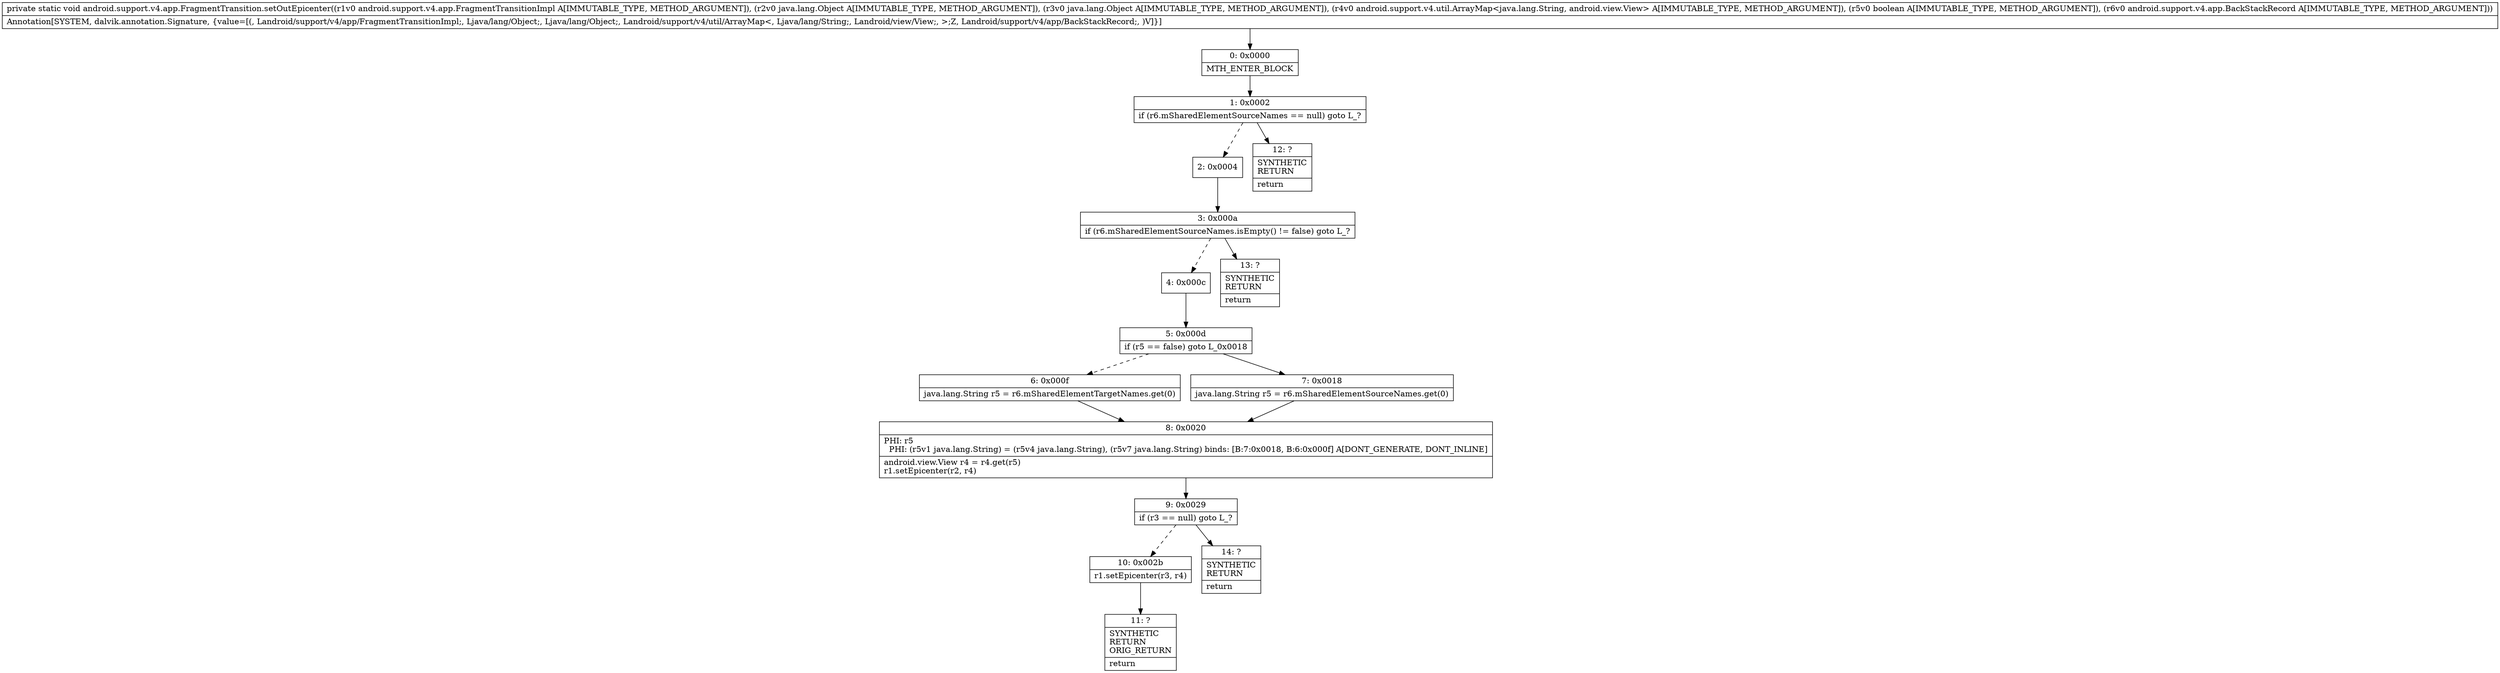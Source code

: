 digraph "CFG forandroid.support.v4.app.FragmentTransition.setOutEpicenter(Landroid\/support\/v4\/app\/FragmentTransitionImpl;Ljava\/lang\/Object;Ljava\/lang\/Object;Landroid\/support\/v4\/util\/ArrayMap;ZLandroid\/support\/v4\/app\/BackStackRecord;)V" {
Node_0 [shape=record,label="{0\:\ 0x0000|MTH_ENTER_BLOCK\l}"];
Node_1 [shape=record,label="{1\:\ 0x0002|if (r6.mSharedElementSourceNames == null) goto L_?\l}"];
Node_2 [shape=record,label="{2\:\ 0x0004}"];
Node_3 [shape=record,label="{3\:\ 0x000a|if (r6.mSharedElementSourceNames.isEmpty() != false) goto L_?\l}"];
Node_4 [shape=record,label="{4\:\ 0x000c}"];
Node_5 [shape=record,label="{5\:\ 0x000d|if (r5 == false) goto L_0x0018\l}"];
Node_6 [shape=record,label="{6\:\ 0x000f|java.lang.String r5 = r6.mSharedElementTargetNames.get(0)\l}"];
Node_7 [shape=record,label="{7\:\ 0x0018|java.lang.String r5 = r6.mSharedElementSourceNames.get(0)\l}"];
Node_8 [shape=record,label="{8\:\ 0x0020|PHI: r5 \l  PHI: (r5v1 java.lang.String) = (r5v4 java.lang.String), (r5v7 java.lang.String) binds: [B:7:0x0018, B:6:0x000f] A[DONT_GENERATE, DONT_INLINE]\l|android.view.View r4 = r4.get(r5)\lr1.setEpicenter(r2, r4)\l}"];
Node_9 [shape=record,label="{9\:\ 0x0029|if (r3 == null) goto L_?\l}"];
Node_10 [shape=record,label="{10\:\ 0x002b|r1.setEpicenter(r3, r4)\l}"];
Node_11 [shape=record,label="{11\:\ ?|SYNTHETIC\lRETURN\lORIG_RETURN\l|return\l}"];
Node_12 [shape=record,label="{12\:\ ?|SYNTHETIC\lRETURN\l|return\l}"];
Node_13 [shape=record,label="{13\:\ ?|SYNTHETIC\lRETURN\l|return\l}"];
Node_14 [shape=record,label="{14\:\ ?|SYNTHETIC\lRETURN\l|return\l}"];
MethodNode[shape=record,label="{private static void android.support.v4.app.FragmentTransition.setOutEpicenter((r1v0 android.support.v4.app.FragmentTransitionImpl A[IMMUTABLE_TYPE, METHOD_ARGUMENT]), (r2v0 java.lang.Object A[IMMUTABLE_TYPE, METHOD_ARGUMENT]), (r3v0 java.lang.Object A[IMMUTABLE_TYPE, METHOD_ARGUMENT]), (r4v0 android.support.v4.util.ArrayMap\<java.lang.String, android.view.View\> A[IMMUTABLE_TYPE, METHOD_ARGUMENT]), (r5v0 boolean A[IMMUTABLE_TYPE, METHOD_ARGUMENT]), (r6v0 android.support.v4.app.BackStackRecord A[IMMUTABLE_TYPE, METHOD_ARGUMENT]))  | Annotation[SYSTEM, dalvik.annotation.Signature, \{value=[(, Landroid\/support\/v4\/app\/FragmentTransitionImpl;, Ljava\/lang\/Object;, Ljava\/lang\/Object;, Landroid\/support\/v4\/util\/ArrayMap\<, Ljava\/lang\/String;, Landroid\/view\/View;, \>;Z, Landroid\/support\/v4\/app\/BackStackRecord;, )V]\}]\l}"];
MethodNode -> Node_0;
Node_0 -> Node_1;
Node_1 -> Node_2[style=dashed];
Node_1 -> Node_12;
Node_2 -> Node_3;
Node_3 -> Node_4[style=dashed];
Node_3 -> Node_13;
Node_4 -> Node_5;
Node_5 -> Node_6[style=dashed];
Node_5 -> Node_7;
Node_6 -> Node_8;
Node_7 -> Node_8;
Node_8 -> Node_9;
Node_9 -> Node_10[style=dashed];
Node_9 -> Node_14;
Node_10 -> Node_11;
}

